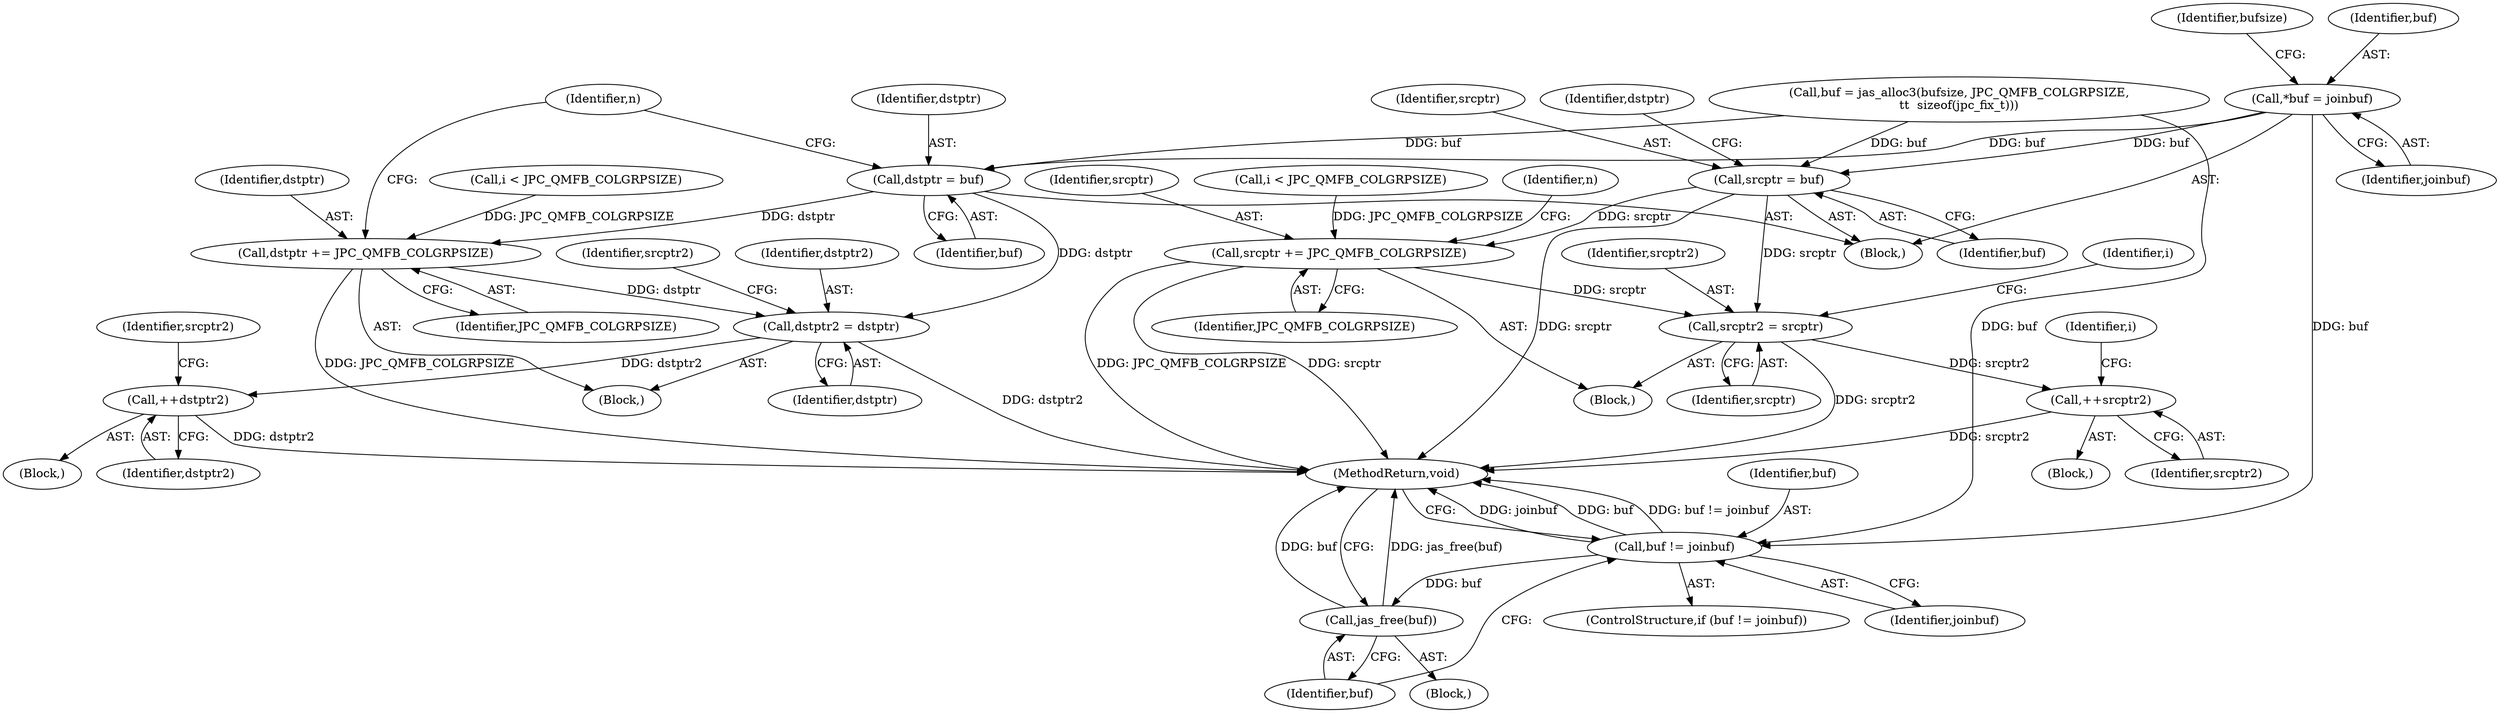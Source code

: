 digraph "0_jasper_4a59cfaf9ab3d48fca4a15c0d2674bf7138e3d1a@pointer" {
"1000120" [label="(Call,*buf = joinbuf)"];
"1000164" [label="(Call,dstptr = buf)"];
"1000173" [label="(Call,dstptr2 = dstptr)"];
"1000194" [label="(Call,++dstptr2)"];
"1000201" [label="(Call,dstptr += JPC_QMFB_COLGRPSIZE)"];
"1000266" [label="(Call,srcptr = buf)"];
"1000289" [label="(Call,srcptr2 = srcptr)"];
"1000309" [label="(Call,++srcptr2)"];
"1000316" [label="(Call,srcptr += JPC_QMFB_COLGRPSIZE)"];
"1000320" [label="(Call,buf != joinbuf)"];
"1000324" [label="(Call,jas_free(buf))"];
"1000285" [label="(Block,)"];
"1000197" [label="(Identifier,srcptr2)"];
"1000166" [label="(Identifier,buf)"];
"1000325" [label="(Identifier,buf)"];
"1000326" [label="(MethodReturn,void)"];
"1000175" [label="(Identifier,dstptr)"];
"1000188" [label="(Block,)"];
"1000316" [label="(Call,srcptr += JPC_QMFB_COLGRPSIZE)"];
"1000319" [label="(ControlStructure,if (buf != joinbuf))"];
"1000321" [label="(Identifier,buf)"];
"1000122" [label="(Identifier,joinbuf)"];
"1000267" [label="(Identifier,srcptr)"];
"1000177" [label="(Identifier,srcptr2)"];
"1000294" [label="(Identifier,i)"];
"1000137" [label="(Call,buf = jas_alloc3(bufsize, JPC_QMFB_COLGRPSIZE,\n\t\t  sizeof(jpc_fix_t)))"];
"1000194" [label="(Call,++dstptr2)"];
"1000270" [label="(Identifier,dstptr)"];
"1000291" [label="(Identifier,srcptr)"];
"1000301" [label="(Block,)"];
"1000111" [label="(Block,)"];
"1000323" [label="(Block,)"];
"1000165" [label="(Identifier,dstptr)"];
"1000120" [label="(Call,*buf = joinbuf)"];
"1000164" [label="(Call,dstptr = buf)"];
"1000290" [label="(Identifier,srcptr2)"];
"1000309" [label="(Call,++srcptr2)"];
"1000203" [label="(Identifier,JPC_QMFB_COLGRPSIZE)"];
"1000289" [label="(Call,srcptr2 = srcptr)"];
"1000320" [label="(Call,buf != joinbuf)"];
"1000183" [label="(Call,i < JPC_QMFB_COLGRPSIZE)"];
"1000300" [label="(Identifier,i)"];
"1000266" [label="(Call,srcptr = buf)"];
"1000310" [label="(Identifier,srcptr2)"];
"1000322" [label="(Identifier,joinbuf)"];
"1000202" [label="(Identifier,dstptr)"];
"1000195" [label="(Identifier,dstptr2)"];
"1000201" [label="(Call,dstptr += JPC_QMFB_COLGRPSIZE)"];
"1000268" [label="(Identifier,buf)"];
"1000283" [label="(Identifier,n)"];
"1000132" [label="(Identifier,bufsize)"];
"1000170" [label="(Identifier,n)"];
"1000174" [label="(Identifier,dstptr2)"];
"1000173" [label="(Call,dstptr2 = dstptr)"];
"1000317" [label="(Identifier,srcptr)"];
"1000172" [label="(Block,)"];
"1000121" [label="(Identifier,buf)"];
"1000324" [label="(Call,jas_free(buf))"];
"1000318" [label="(Identifier,JPC_QMFB_COLGRPSIZE)"];
"1000296" [label="(Call,i < JPC_QMFB_COLGRPSIZE)"];
"1000120" -> "1000111"  [label="AST: "];
"1000120" -> "1000122"  [label="CFG: "];
"1000121" -> "1000120"  [label="AST: "];
"1000122" -> "1000120"  [label="AST: "];
"1000132" -> "1000120"  [label="CFG: "];
"1000120" -> "1000164"  [label="DDG: buf"];
"1000120" -> "1000266"  [label="DDG: buf"];
"1000120" -> "1000320"  [label="DDG: buf"];
"1000164" -> "1000111"  [label="AST: "];
"1000164" -> "1000166"  [label="CFG: "];
"1000165" -> "1000164"  [label="AST: "];
"1000166" -> "1000164"  [label="AST: "];
"1000170" -> "1000164"  [label="CFG: "];
"1000137" -> "1000164"  [label="DDG: buf"];
"1000164" -> "1000173"  [label="DDG: dstptr"];
"1000164" -> "1000201"  [label="DDG: dstptr"];
"1000173" -> "1000172"  [label="AST: "];
"1000173" -> "1000175"  [label="CFG: "];
"1000174" -> "1000173"  [label="AST: "];
"1000175" -> "1000173"  [label="AST: "];
"1000177" -> "1000173"  [label="CFG: "];
"1000173" -> "1000326"  [label="DDG: dstptr2"];
"1000201" -> "1000173"  [label="DDG: dstptr"];
"1000173" -> "1000194"  [label="DDG: dstptr2"];
"1000194" -> "1000188"  [label="AST: "];
"1000194" -> "1000195"  [label="CFG: "];
"1000195" -> "1000194"  [label="AST: "];
"1000197" -> "1000194"  [label="CFG: "];
"1000194" -> "1000326"  [label="DDG: dstptr2"];
"1000201" -> "1000172"  [label="AST: "];
"1000201" -> "1000203"  [label="CFG: "];
"1000202" -> "1000201"  [label="AST: "];
"1000203" -> "1000201"  [label="AST: "];
"1000170" -> "1000201"  [label="CFG: "];
"1000201" -> "1000326"  [label="DDG: JPC_QMFB_COLGRPSIZE"];
"1000183" -> "1000201"  [label="DDG: JPC_QMFB_COLGRPSIZE"];
"1000266" -> "1000111"  [label="AST: "];
"1000266" -> "1000268"  [label="CFG: "];
"1000267" -> "1000266"  [label="AST: "];
"1000268" -> "1000266"  [label="AST: "];
"1000270" -> "1000266"  [label="CFG: "];
"1000266" -> "1000326"  [label="DDG: srcptr"];
"1000137" -> "1000266"  [label="DDG: buf"];
"1000266" -> "1000289"  [label="DDG: srcptr"];
"1000266" -> "1000316"  [label="DDG: srcptr"];
"1000289" -> "1000285"  [label="AST: "];
"1000289" -> "1000291"  [label="CFG: "];
"1000290" -> "1000289"  [label="AST: "];
"1000291" -> "1000289"  [label="AST: "];
"1000294" -> "1000289"  [label="CFG: "];
"1000289" -> "1000326"  [label="DDG: srcptr2"];
"1000316" -> "1000289"  [label="DDG: srcptr"];
"1000289" -> "1000309"  [label="DDG: srcptr2"];
"1000309" -> "1000301"  [label="AST: "];
"1000309" -> "1000310"  [label="CFG: "];
"1000310" -> "1000309"  [label="AST: "];
"1000300" -> "1000309"  [label="CFG: "];
"1000309" -> "1000326"  [label="DDG: srcptr2"];
"1000316" -> "1000285"  [label="AST: "];
"1000316" -> "1000318"  [label="CFG: "];
"1000317" -> "1000316"  [label="AST: "];
"1000318" -> "1000316"  [label="AST: "];
"1000283" -> "1000316"  [label="CFG: "];
"1000316" -> "1000326"  [label="DDG: JPC_QMFB_COLGRPSIZE"];
"1000316" -> "1000326"  [label="DDG: srcptr"];
"1000296" -> "1000316"  [label="DDG: JPC_QMFB_COLGRPSIZE"];
"1000320" -> "1000319"  [label="AST: "];
"1000320" -> "1000322"  [label="CFG: "];
"1000321" -> "1000320"  [label="AST: "];
"1000322" -> "1000320"  [label="AST: "];
"1000325" -> "1000320"  [label="CFG: "];
"1000326" -> "1000320"  [label="CFG: "];
"1000320" -> "1000326"  [label="DDG: joinbuf"];
"1000320" -> "1000326"  [label="DDG: buf"];
"1000320" -> "1000326"  [label="DDG: buf != joinbuf"];
"1000137" -> "1000320"  [label="DDG: buf"];
"1000320" -> "1000324"  [label="DDG: buf"];
"1000324" -> "1000323"  [label="AST: "];
"1000324" -> "1000325"  [label="CFG: "];
"1000325" -> "1000324"  [label="AST: "];
"1000326" -> "1000324"  [label="CFG: "];
"1000324" -> "1000326"  [label="DDG: jas_free(buf)"];
"1000324" -> "1000326"  [label="DDG: buf"];
}
